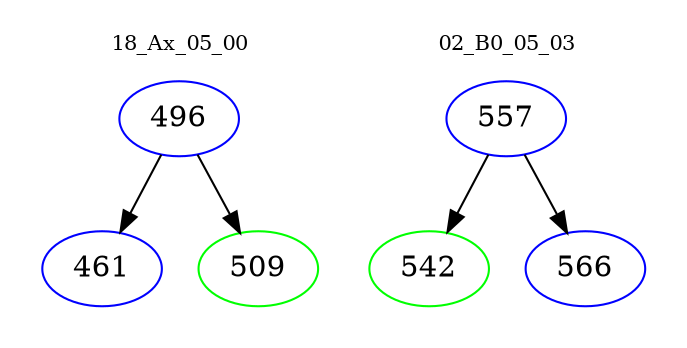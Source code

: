 digraph{
subgraph cluster_0 {
color = white
label = "18_Ax_05_00";
fontsize=10;
T0_496 [label="496", color="blue"]
T0_496 -> T0_461 [color="black"]
T0_461 [label="461", color="blue"]
T0_496 -> T0_509 [color="black"]
T0_509 [label="509", color="green"]
}
subgraph cluster_1 {
color = white
label = "02_B0_05_03";
fontsize=10;
T1_557 [label="557", color="blue"]
T1_557 -> T1_542 [color="black"]
T1_542 [label="542", color="green"]
T1_557 -> T1_566 [color="black"]
T1_566 [label="566", color="blue"]
}
}

